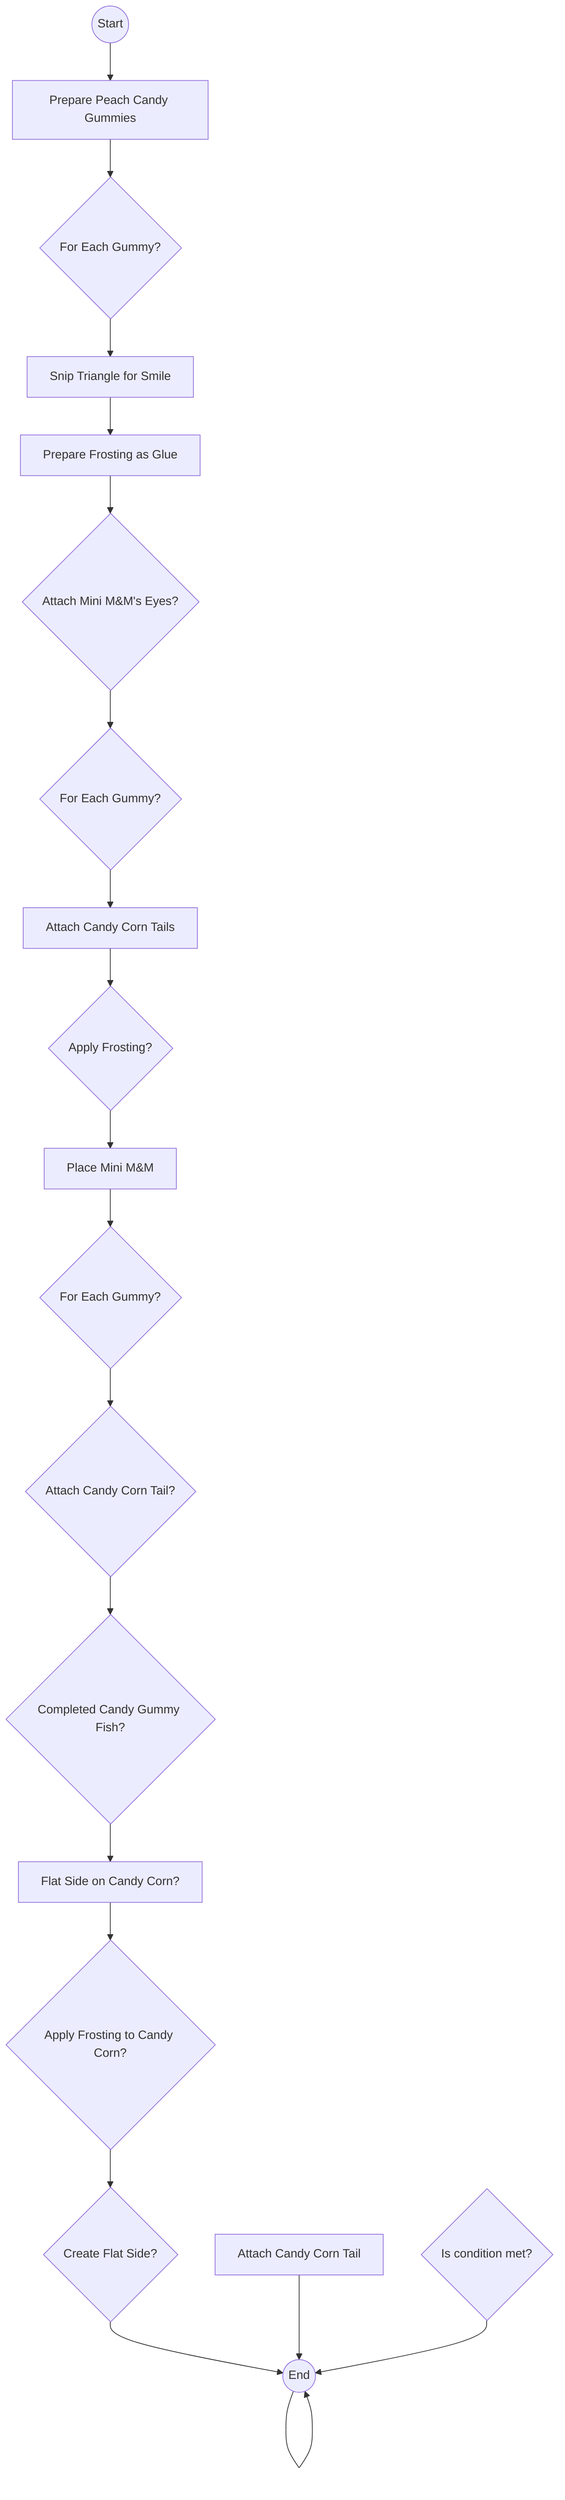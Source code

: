 flowchart TD
A((Start)) --> B[Prepare Peach Candy Gummies]
B --> C{For Each Gummy?}
C --> D[Snip Triangle for Smile]
D --> E[Prepare Frosting as Glue]
E --> F{Attach Mini M&M's Eyes?}
F --> G{For Each Gummy?}
G --> H[Attach Candy Corn Tails]
H --> I{Apply Frosting?}
I --> J[Place Mini M&M]
J --> K{For Each Gummy?}
K --> L{Attach Candy Corn Tail?}
L --> M{Completed Candy Gummy Fish?}
M --> N[Flat Side on Candy Corn?]
N --> O{Apply Frosting to Candy Corn?}
O --> P{Create Flat Side?}
P --> R((End))
Q[Attach Candy Corn Tail] --> R
R --> R
S{Is condition met?} --> R